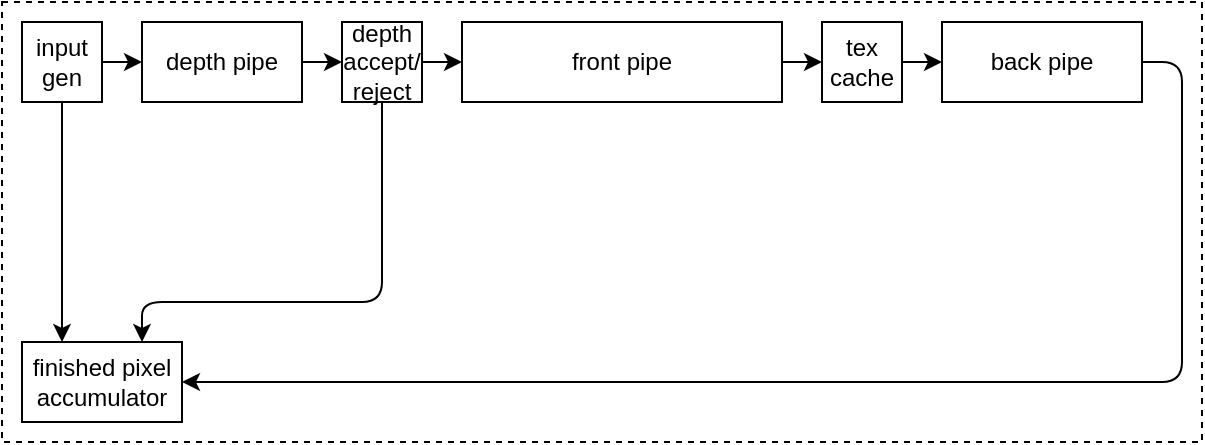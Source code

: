<mxfile version="13.9.9" type="device"><diagram id="gYu4fz5ivNyaT19rg1dM" name="Page-1"><mxGraphModel dx="1106" dy="900" grid="1" gridSize="10" guides="1" tooltips="1" connect="1" arrows="1" fold="1" page="1" pageScale="1" pageWidth="1600" pageHeight="900" math="0" shadow="0"><root><mxCell id="0"/><mxCell id="1" parent="0"/><mxCell id="J59kIEgkronY3mh1ufaq-27" value="" style="rounded=0;whiteSpace=wrap;html=1;dashed=1;" parent="1" vertex="1"><mxGeometry x="30" y="30" width="600" height="220" as="geometry"/></mxCell><mxCell id="J59kIEgkronY3mh1ufaq-1" value="front pipe" style="rounded=0;whiteSpace=wrap;html=1;" parent="1" vertex="1"><mxGeometry x="260" y="40" width="160" height="40" as="geometry"/></mxCell><mxCell id="J59kIEgkronY3mh1ufaq-3" value="back pipe" style="rounded=0;whiteSpace=wrap;html=1;" parent="1" vertex="1"><mxGeometry x="500" y="40" width="100" height="40" as="geometry"/></mxCell><mxCell id="J59kIEgkronY3mh1ufaq-5" value="" style="endArrow=classic;html=1;exitX=1;exitY=0.5;exitDx=0;exitDy=0;entryX=0;entryY=0.5;entryDx=0;entryDy=0;" parent="1" source="J59kIEgkronY3mh1ufaq-11" target="J59kIEgkronY3mh1ufaq-44" edge="1"><mxGeometry width="50" height="50" relative="1" as="geometry"><mxPoint x="80" y="120" as="sourcePoint"/><mxPoint x="100" y="60" as="targetPoint"/></mxGeometry></mxCell><mxCell id="J59kIEgkronY3mh1ufaq-11" value="input gen" style="rounded=0;whiteSpace=wrap;html=1;" parent="1" vertex="1"><mxGeometry x="40" y="40" width="40" height="40" as="geometry"/></mxCell><mxCell id="J59kIEgkronY3mh1ufaq-12" value="tex cache" style="rounded=0;whiteSpace=wrap;html=1;" parent="1" vertex="1"><mxGeometry x="440" y="40" width="40" height="40" as="geometry"/></mxCell><mxCell id="J59kIEgkronY3mh1ufaq-18" value="" style="endArrow=classic;html=1;exitX=1;exitY=0.5;exitDx=0;exitDy=0;entryX=0;entryY=0.5;entryDx=0;entryDy=0;" parent="1" target="J59kIEgkronY3mh1ufaq-3" edge="1"><mxGeometry width="50" height="50" relative="1" as="geometry"><mxPoint x="480" y="60" as="sourcePoint"/><mxPoint x="670" y="130" as="targetPoint"/></mxGeometry></mxCell><mxCell id="J59kIEgkronY3mh1ufaq-30" value="" style="endArrow=classic;html=1;fontColor=#FF00FF;exitX=1;exitY=0.5;exitDx=0;exitDy=0;entryX=0;entryY=0.5;entryDx=0;entryDy=0;" parent="1" source="J59kIEgkronY3mh1ufaq-1" edge="1"><mxGeometry width="50" height="50" relative="1" as="geometry"><mxPoint x="660" y="240" as="sourcePoint"/><mxPoint x="440" y="60" as="targetPoint"/></mxGeometry></mxCell><mxCell id="J59kIEgkronY3mh1ufaq-44" value="depth pipe" style="rounded=0;whiteSpace=wrap;html=1;" parent="1" vertex="1"><mxGeometry x="100" y="40" width="80" height="40" as="geometry"/></mxCell><mxCell id="J59kIEgkronY3mh1ufaq-46" value="" style="endArrow=classic;html=1;entryX=0;entryY=0.5;entryDx=0;entryDy=0;exitX=1;exitY=0.5;exitDx=0;exitDy=0;" parent="1" source="J59kIEgkronY3mh1ufaq-44" target="J59kIEgkronY3mh1ufaq-48" edge="1"><mxGeometry width="50" height="50" relative="1" as="geometry"><mxPoint x="220" y="50" as="sourcePoint"/><mxPoint x="240" y="60" as="targetPoint"/></mxGeometry></mxCell><mxCell id="J59kIEgkronY3mh1ufaq-48" value="depth accept/&lt;br&gt;reject" style="rounded=0;whiteSpace=wrap;html=1;" parent="1" vertex="1"><mxGeometry x="200" y="40" width="40" height="40" as="geometry"/></mxCell><mxCell id="J59kIEgkronY3mh1ufaq-57" value="" style="endArrow=classic;html=1;fontColor=#FF00FF;exitX=1;exitY=0.5;exitDx=0;exitDy=0;entryX=0;entryY=0.5;entryDx=0;entryDy=0;" parent="1" source="J59kIEgkronY3mh1ufaq-48" target="J59kIEgkronY3mh1ufaq-1" edge="1"><mxGeometry width="50" height="50" relative="1" as="geometry"><mxPoint x="270" y="210" as="sourcePoint"/><mxPoint x="320" y="160" as="targetPoint"/></mxGeometry></mxCell><mxCell id="J59kIEgkronY3mh1ufaq-59" value="finished pixel accumulator" style="rounded=0;whiteSpace=wrap;html=1;align=center;" parent="1" vertex="1"><mxGeometry x="40" y="200" width="80" height="40" as="geometry"/></mxCell><mxCell id="J59kIEgkronY3mh1ufaq-60" value="" style="endArrow=classic;html=1;fontColor=#000000;exitX=0.5;exitY=1;exitDx=0;exitDy=0;entryX=0.25;entryY=0;entryDx=0;entryDy=0;" parent="1" source="J59kIEgkronY3mh1ufaq-11" target="J59kIEgkronY3mh1ufaq-59" edge="1"><mxGeometry width="50" height="50" relative="1" as="geometry"><mxPoint x="280" y="250" as="sourcePoint"/><mxPoint x="330" y="200" as="targetPoint"/></mxGeometry></mxCell><mxCell id="J59kIEgkronY3mh1ufaq-61" value="" style="endArrow=classic;html=1;fontColor=#000000;exitX=0.5;exitY=1;exitDx=0;exitDy=0;entryX=0.75;entryY=0;entryDx=0;entryDy=0;" parent="1" source="J59kIEgkronY3mh1ufaq-48" target="J59kIEgkronY3mh1ufaq-59" edge="1"><mxGeometry width="50" height="50" relative="1" as="geometry"><mxPoint x="340" y="260" as="sourcePoint"/><mxPoint x="390" y="210" as="targetPoint"/><Array as="points"><mxPoint x="220" y="180"/><mxPoint x="100" y="180"/></Array></mxGeometry></mxCell><mxCell id="J59kIEgkronY3mh1ufaq-62" value="" style="endArrow=classic;html=1;fontColor=#000000;exitX=1;exitY=0.5;exitDx=0;exitDy=0;entryX=1;entryY=0.5;entryDx=0;entryDy=0;" parent="1" source="J59kIEgkronY3mh1ufaq-3" target="J59kIEgkronY3mh1ufaq-59" edge="1"><mxGeometry width="50" height="50" relative="1" as="geometry"><mxPoint x="940" y="220" as="sourcePoint"/><mxPoint x="990" y="170" as="targetPoint"/><Array as="points"><mxPoint x="620" y="60"/><mxPoint x="620" y="220"/></Array></mxGeometry></mxCell></root></mxGraphModel></diagram></mxfile>